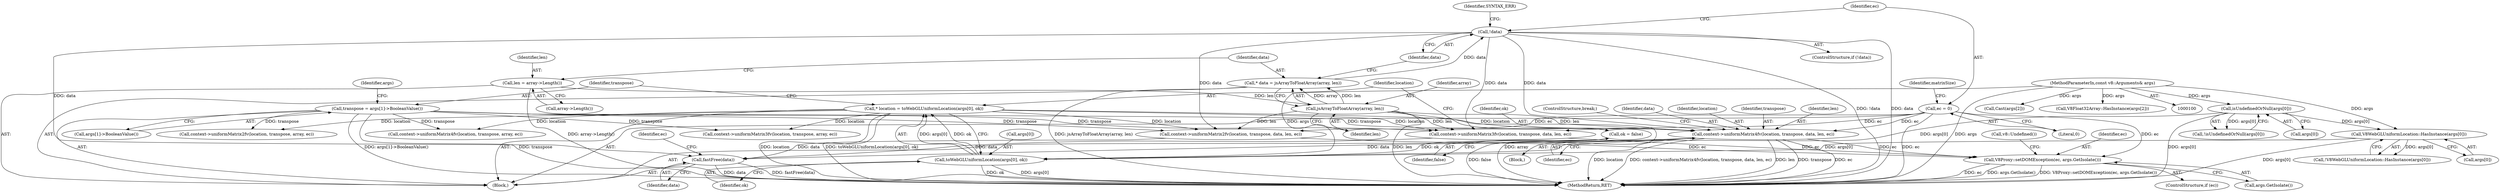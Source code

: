 digraph "0_Chrome_e9372a1bfd3588a80fcf49aa07321f0971dd6091_63@pointer" {
"1000261" [label="(Call,context->uniformMatrix4fv(location, transpose, data, len, ec))"];
"1000141" [label="(Call,* location = toWebGLUniformLocation(args[0], ok))"];
"1000143" [label="(Call,toWebGLUniformLocation(args[0], ok))"];
"1000128" [label="(Call,V8WebGLUniformLocation::HasInstance(args[0]))"];
"1000123" [label="(Call,isUndefinedOrNull(args[0]))"];
"1000101" [label="(MethodParameterIn,const v8::Arguments& args)"];
"1000137" [label="(Call,ok = false)"];
"1000149" [label="(Call,transpose = args[1]->BooleanValue())"];
"1000229" [label="(Call,!data)"];
"1000223" [label="(Call,* data = jsArrayToFloatArray(array, len))"];
"1000225" [label="(Call,jsArrayToFloatArray(array, len))"];
"1000219" [label="(Call,len = array->Length())"];
"1000238" [label="(Call,ec = 0)"];
"1000271" [label="(Call,fastFree(data))"];
"1000275" [label="(Call,V8Proxy::setDOMException(ec, args.GetIsolate()))"];
"1000226" [label="(Identifier,array)"];
"1000189" [label="(Call,context->uniformMatrix4fv(location, transpose, array, ec))"];
"1000265" [label="(Identifier,len)"];
"1000142" [label="(Identifier,location)"];
"1000274" [label="(Identifier,ec)"];
"1000277" [label="(Call,args.GetIsolate())"];
"1000138" [label="(Identifier,ok)"];
"1000220" [label="(Identifier,len)"];
"1000219" [label="(Call,len = array->Length())"];
"1000279" [label="(Call,v8::Undefined())"];
"1000267" [label="(ControlStructure,break;)"];
"1000182" [label="(Call,context->uniformMatrix3fv(location, transpose, array, ec))"];
"1000101" [label="(MethodParameterIn,const v8::Arguments& args)"];
"1000243" [label="(Block,)"];
"1000151" [label="(Call,args[1]->BooleanValue())"];
"1000223" [label="(Call,* data = jsArrayToFloatArray(array, len))"];
"1000221" [label="(Call,array->Length())"];
"1000242" [label="(Identifier,matrixSize)"];
"1000264" [label="(Identifier,data)"];
"1000144" [label="(Call,args[0])"];
"1000266" [label="(Identifier,ec)"];
"1000225" [label="(Call,jsArrayToFloatArray(array, len))"];
"1000127" [label="(Call,!V8WebGLUniformLocation::HasInstance(args[0]))"];
"1000275" [label="(Call,V8Proxy::setDOMException(ec, args.GetIsolate()))"];
"1000253" [label="(Call,context->uniformMatrix3fv(location, transpose, data, len, ec))"];
"1000124" [label="(Call,args[0])"];
"1000240" [label="(Literal,0)"];
"1000141" [label="(Call,* location = toWebGLUniformLocation(args[0], ok))"];
"1000276" [label="(Identifier,ec)"];
"1000230" [label="(Identifier,data)"];
"1000123" [label="(Call,isUndefinedOrNull(args[0]))"];
"1000129" [label="(Call,args[0])"];
"1000147" [label="(Identifier,ok)"];
"1000137" [label="(Call,ok = false)"];
"1000262" [label="(Identifier,location)"];
"1000150" [label="(Identifier,transpose)"];
"1000263" [label="(Identifier,transpose)"];
"1000272" [label="(Identifier,data)"];
"1000227" [label="(Identifier,len)"];
"1000128" [label="(Call,V8WebGLUniformLocation::HasInstance(args[0]))"];
"1000149" [label="(Call,transpose = args[1]->BooleanValue())"];
"1000238" [label="(Call,ec = 0)"];
"1000175" [label="(Call,context->uniformMatrix2fv(location, transpose, array, ec))"];
"1000224" [label="(Identifier,data)"];
"1000239" [label="(Identifier,ec)"];
"1000228" [label="(ControlStructure,if (!data))"];
"1000273" [label="(ControlStructure,if (ec))"];
"1000280" [label="(MethodReturn,RET)"];
"1000214" [label="(Call,Cast(args[2]))"];
"1000261" [label="(Call,context->uniformMatrix4fv(location, transpose, data, len, ec))"];
"1000271" [label="(Call,fastFree(data))"];
"1000245" [label="(Call,context->uniformMatrix2fv(location, transpose, data, len, ec))"];
"1000233" [label="(Identifier,SYNTAX_ERR)"];
"1000155" [label="(Identifier,args)"];
"1000139" [label="(Identifier,false)"];
"1000122" [label="(Call,!isUndefinedOrNull(args[0]))"];
"1000103" [label="(Block,)"];
"1000143" [label="(Call,toWebGLUniformLocation(args[0], ok))"];
"1000229" [label="(Call,!data)"];
"1000153" [label="(Call,V8Float32Array::HasInstance(args[2]))"];
"1000261" -> "1000243"  [label="AST: "];
"1000261" -> "1000266"  [label="CFG: "];
"1000262" -> "1000261"  [label="AST: "];
"1000263" -> "1000261"  [label="AST: "];
"1000264" -> "1000261"  [label="AST: "];
"1000265" -> "1000261"  [label="AST: "];
"1000266" -> "1000261"  [label="AST: "];
"1000267" -> "1000261"  [label="CFG: "];
"1000261" -> "1000280"  [label="DDG: len"];
"1000261" -> "1000280"  [label="DDG: transpose"];
"1000261" -> "1000280"  [label="DDG: ec"];
"1000261" -> "1000280"  [label="DDG: location"];
"1000261" -> "1000280"  [label="DDG: context->uniformMatrix4fv(location, transpose, data, len, ec)"];
"1000141" -> "1000261"  [label="DDG: location"];
"1000149" -> "1000261"  [label="DDG: transpose"];
"1000229" -> "1000261"  [label="DDG: data"];
"1000225" -> "1000261"  [label="DDG: len"];
"1000238" -> "1000261"  [label="DDG: ec"];
"1000261" -> "1000271"  [label="DDG: data"];
"1000261" -> "1000275"  [label="DDG: ec"];
"1000141" -> "1000103"  [label="AST: "];
"1000141" -> "1000143"  [label="CFG: "];
"1000142" -> "1000141"  [label="AST: "];
"1000143" -> "1000141"  [label="AST: "];
"1000150" -> "1000141"  [label="CFG: "];
"1000141" -> "1000280"  [label="DDG: location"];
"1000141" -> "1000280"  [label="DDG: toWebGLUniformLocation(args[0], ok)"];
"1000143" -> "1000141"  [label="DDG: args[0]"];
"1000143" -> "1000141"  [label="DDG: ok"];
"1000141" -> "1000175"  [label="DDG: location"];
"1000141" -> "1000182"  [label="DDG: location"];
"1000141" -> "1000189"  [label="DDG: location"];
"1000141" -> "1000245"  [label="DDG: location"];
"1000141" -> "1000253"  [label="DDG: location"];
"1000143" -> "1000147"  [label="CFG: "];
"1000144" -> "1000143"  [label="AST: "];
"1000147" -> "1000143"  [label="AST: "];
"1000143" -> "1000280"  [label="DDG: args[0]"];
"1000143" -> "1000280"  [label="DDG: ok"];
"1000128" -> "1000143"  [label="DDG: args[0]"];
"1000123" -> "1000143"  [label="DDG: args[0]"];
"1000101" -> "1000143"  [label="DDG: args"];
"1000137" -> "1000143"  [label="DDG: ok"];
"1000128" -> "1000127"  [label="AST: "];
"1000128" -> "1000129"  [label="CFG: "];
"1000129" -> "1000128"  [label="AST: "];
"1000127" -> "1000128"  [label="CFG: "];
"1000128" -> "1000280"  [label="DDG: args[0]"];
"1000128" -> "1000127"  [label="DDG: args[0]"];
"1000123" -> "1000128"  [label="DDG: args[0]"];
"1000101" -> "1000128"  [label="DDG: args"];
"1000123" -> "1000122"  [label="AST: "];
"1000123" -> "1000124"  [label="CFG: "];
"1000124" -> "1000123"  [label="AST: "];
"1000122" -> "1000123"  [label="CFG: "];
"1000123" -> "1000280"  [label="DDG: args[0]"];
"1000123" -> "1000122"  [label="DDG: args[0]"];
"1000101" -> "1000123"  [label="DDG: args"];
"1000101" -> "1000100"  [label="AST: "];
"1000101" -> "1000280"  [label="DDG: args"];
"1000101" -> "1000153"  [label="DDG: args"];
"1000101" -> "1000214"  [label="DDG: args"];
"1000137" -> "1000103"  [label="AST: "];
"1000137" -> "1000139"  [label="CFG: "];
"1000138" -> "1000137"  [label="AST: "];
"1000139" -> "1000137"  [label="AST: "];
"1000142" -> "1000137"  [label="CFG: "];
"1000137" -> "1000280"  [label="DDG: false"];
"1000149" -> "1000103"  [label="AST: "];
"1000149" -> "1000151"  [label="CFG: "];
"1000150" -> "1000149"  [label="AST: "];
"1000151" -> "1000149"  [label="AST: "];
"1000155" -> "1000149"  [label="CFG: "];
"1000149" -> "1000280"  [label="DDG: args[1]->BooleanValue()"];
"1000149" -> "1000280"  [label="DDG: transpose"];
"1000149" -> "1000175"  [label="DDG: transpose"];
"1000149" -> "1000182"  [label="DDG: transpose"];
"1000149" -> "1000189"  [label="DDG: transpose"];
"1000149" -> "1000245"  [label="DDG: transpose"];
"1000149" -> "1000253"  [label="DDG: transpose"];
"1000229" -> "1000228"  [label="AST: "];
"1000229" -> "1000230"  [label="CFG: "];
"1000230" -> "1000229"  [label="AST: "];
"1000233" -> "1000229"  [label="CFG: "];
"1000239" -> "1000229"  [label="CFG: "];
"1000229" -> "1000280"  [label="DDG: !data"];
"1000229" -> "1000280"  [label="DDG: data"];
"1000223" -> "1000229"  [label="DDG: data"];
"1000229" -> "1000245"  [label="DDG: data"];
"1000229" -> "1000253"  [label="DDG: data"];
"1000229" -> "1000271"  [label="DDG: data"];
"1000223" -> "1000103"  [label="AST: "];
"1000223" -> "1000225"  [label="CFG: "];
"1000224" -> "1000223"  [label="AST: "];
"1000225" -> "1000223"  [label="AST: "];
"1000230" -> "1000223"  [label="CFG: "];
"1000223" -> "1000280"  [label="DDG: jsArrayToFloatArray(array, len)"];
"1000225" -> "1000223"  [label="DDG: array"];
"1000225" -> "1000223"  [label="DDG: len"];
"1000225" -> "1000227"  [label="CFG: "];
"1000226" -> "1000225"  [label="AST: "];
"1000227" -> "1000225"  [label="AST: "];
"1000225" -> "1000280"  [label="DDG: len"];
"1000225" -> "1000280"  [label="DDG: array"];
"1000219" -> "1000225"  [label="DDG: len"];
"1000225" -> "1000245"  [label="DDG: len"];
"1000225" -> "1000253"  [label="DDG: len"];
"1000219" -> "1000103"  [label="AST: "];
"1000219" -> "1000221"  [label="CFG: "];
"1000220" -> "1000219"  [label="AST: "];
"1000221" -> "1000219"  [label="AST: "];
"1000224" -> "1000219"  [label="CFG: "];
"1000219" -> "1000280"  [label="DDG: array->Length()"];
"1000238" -> "1000103"  [label="AST: "];
"1000238" -> "1000240"  [label="CFG: "];
"1000239" -> "1000238"  [label="AST: "];
"1000240" -> "1000238"  [label="AST: "];
"1000242" -> "1000238"  [label="CFG: "];
"1000238" -> "1000280"  [label="DDG: ec"];
"1000238" -> "1000245"  [label="DDG: ec"];
"1000238" -> "1000253"  [label="DDG: ec"];
"1000238" -> "1000275"  [label="DDG: ec"];
"1000271" -> "1000103"  [label="AST: "];
"1000271" -> "1000272"  [label="CFG: "];
"1000272" -> "1000271"  [label="AST: "];
"1000274" -> "1000271"  [label="CFG: "];
"1000271" -> "1000280"  [label="DDG: data"];
"1000271" -> "1000280"  [label="DDG: fastFree(data)"];
"1000245" -> "1000271"  [label="DDG: data"];
"1000253" -> "1000271"  [label="DDG: data"];
"1000275" -> "1000273"  [label="AST: "];
"1000275" -> "1000277"  [label="CFG: "];
"1000276" -> "1000275"  [label="AST: "];
"1000277" -> "1000275"  [label="AST: "];
"1000279" -> "1000275"  [label="CFG: "];
"1000275" -> "1000280"  [label="DDG: V8Proxy::setDOMException(ec, args.GetIsolate())"];
"1000275" -> "1000280"  [label="DDG: ec"];
"1000275" -> "1000280"  [label="DDG: args.GetIsolate()"];
"1000253" -> "1000275"  [label="DDG: ec"];
"1000245" -> "1000275"  [label="DDG: ec"];
}
